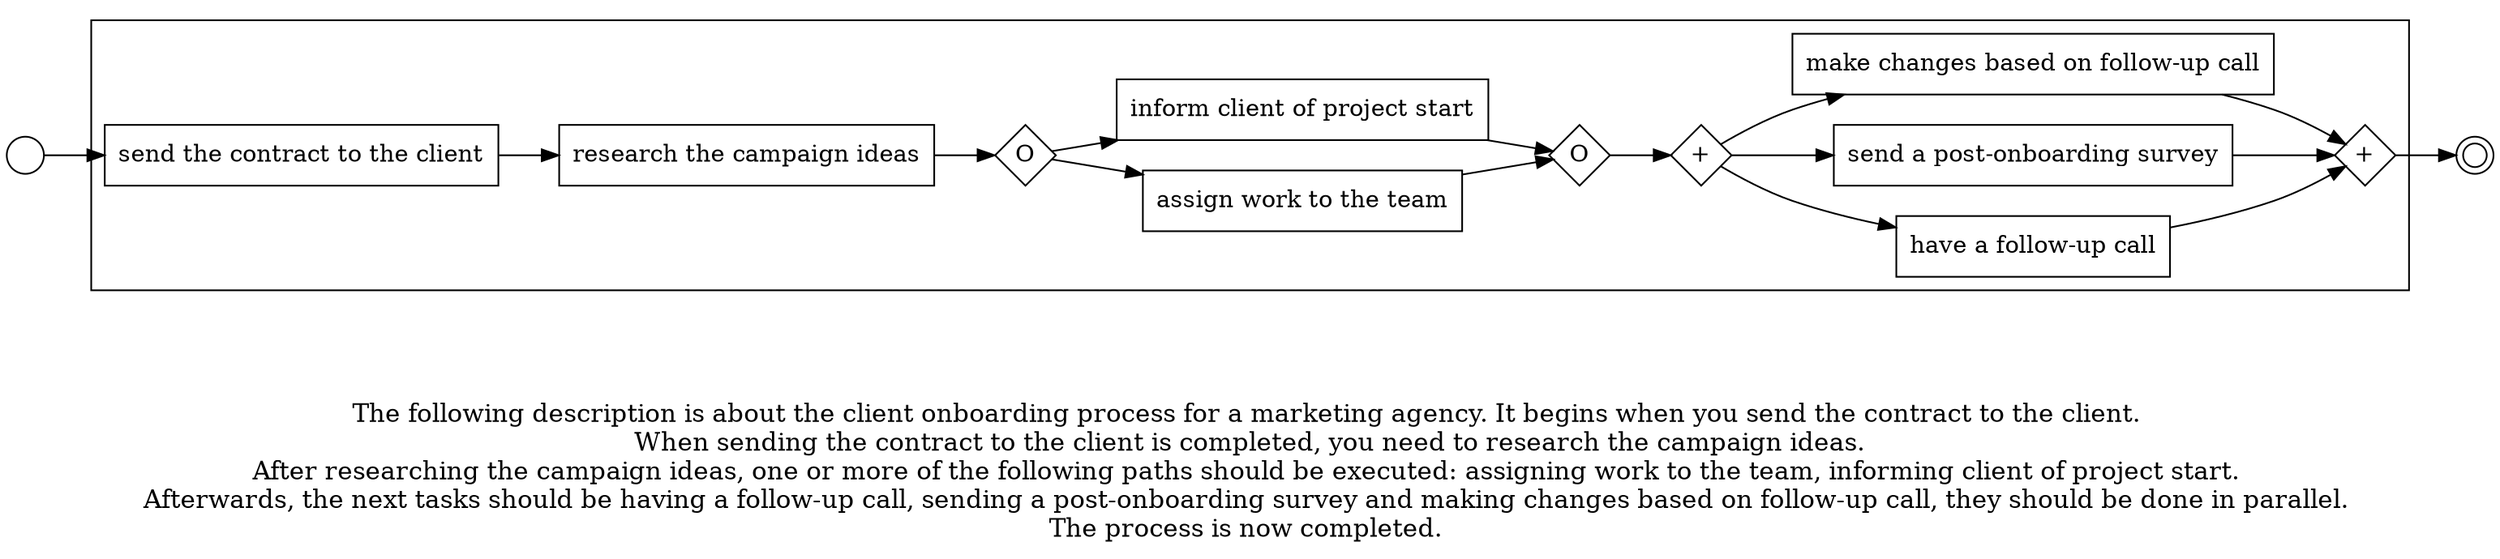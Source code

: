 digraph client_onboarding_process_for_a_marketing_agency_188 {
	graph [rankdir=LR]
	START_NODE [label="" shape=circle width=0.3]
	subgraph CLUSTER_0 {
		"send the contract to the client" [shape=box]
		"research the campaign ideas" [shape=box]
		"send the contract to the client" -> "research the campaign ideas"
		"OR_SPLIT--4. Project start_WHBR" [label=O fixedsize=true shape=diamond width=0.5]
		"research the campaign ideas" -> "OR_SPLIT--4. Project start_WHBR"
		"assign work to the team" [shape=box]
		"OR_SPLIT--4. Project start_WHBR" -> "assign work to the team"
		"inform client of project start" [shape=box]
		"OR_SPLIT--4. Project start_WHBR" -> "inform client of project start"
		"OR_JOIN--4. Project start_WHBR" [label=O fixedsize=true shape=diamond width=0.5]
		"assign work to the team" -> "OR_JOIN--4. Project start_WHBR"
		"inform client of project start" -> "OR_JOIN--4. Project start_WHBR"
		"AND_SPLIT--5. Four weeks into the project_WTJP" [label="+" fixedsize=true shape=diamond width=0.5]
		"OR_JOIN--4. Project start_WHBR" -> "AND_SPLIT--5. Four weeks into the project_WTJP"
		"have a follow-up call" [shape=box]
		"AND_SPLIT--5. Four weeks into the project_WTJP" -> "have a follow-up call"
		"send a post-onboarding survey" [shape=box]
		"AND_SPLIT--5. Four weeks into the project_WTJP" -> "send a post-onboarding survey"
		"make changes based on follow-up call" [shape=box]
		"AND_SPLIT--5. Four weeks into the project_WTJP" -> "make changes based on follow-up call"
		"AND_JOIN--5. Four weeks into the project_WTJP" [label="+" fixedsize=true shape=diamond width=0.5]
		"have a follow-up call" -> "AND_JOIN--5. Four weeks into the project_WTJP"
		"send a post-onboarding survey" -> "AND_JOIN--5. Four weeks into the project_WTJP"
		"make changes based on follow-up call" -> "AND_JOIN--5. Four weeks into the project_WTJP"
	}
	START_NODE -> "send the contract to the client"
	END_NODE [label="" shape=doublecircle width=0.2]
	"AND_JOIN--5. Four weeks into the project_WTJP" -> END_NODE
	fontsize=15 label="\n\n
The following description is about the client onboarding process for a marketing agency. It begins when you send the contract to the client. 
When sending the contract to the client is completed, you need to research the campaign ideas.
After researching the campaign ideas, one or more of the following paths should be executed: assigning work to the team, informing client of project start. 
Afterwards, the next tasks should be having a follow-up call, sending a post-onboarding survey and making changes based on follow-up call, they should be done in parallel. 
The process is now completed. 
"
}
